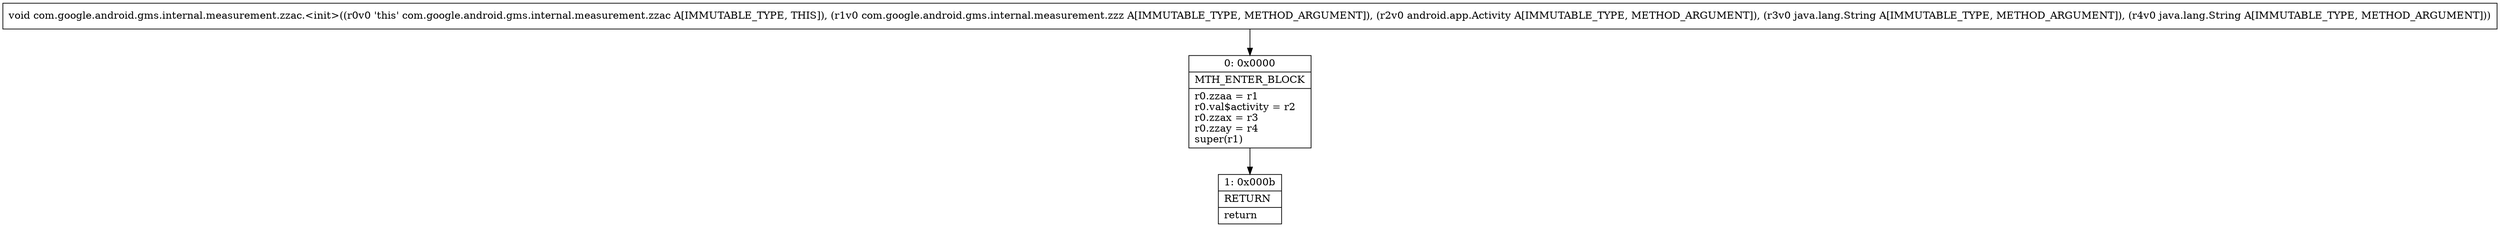 digraph "CFG forcom.google.android.gms.internal.measurement.zzac.\<init\>(Lcom\/google\/android\/gms\/internal\/measurement\/zzz;Landroid\/app\/Activity;Ljava\/lang\/String;Ljava\/lang\/String;)V" {
Node_0 [shape=record,label="{0\:\ 0x0000|MTH_ENTER_BLOCK\l|r0.zzaa = r1\lr0.val$activity = r2\lr0.zzax = r3\lr0.zzay = r4\lsuper(r1)\l}"];
Node_1 [shape=record,label="{1\:\ 0x000b|RETURN\l|return\l}"];
MethodNode[shape=record,label="{void com.google.android.gms.internal.measurement.zzac.\<init\>((r0v0 'this' com.google.android.gms.internal.measurement.zzac A[IMMUTABLE_TYPE, THIS]), (r1v0 com.google.android.gms.internal.measurement.zzz A[IMMUTABLE_TYPE, METHOD_ARGUMENT]), (r2v0 android.app.Activity A[IMMUTABLE_TYPE, METHOD_ARGUMENT]), (r3v0 java.lang.String A[IMMUTABLE_TYPE, METHOD_ARGUMENT]), (r4v0 java.lang.String A[IMMUTABLE_TYPE, METHOD_ARGUMENT])) }"];
MethodNode -> Node_0;
Node_0 -> Node_1;
}


